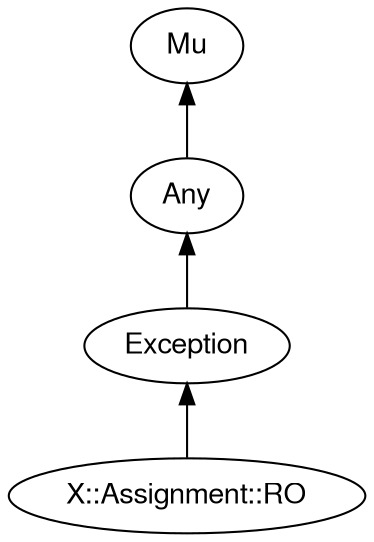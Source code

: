 digraph "perl6-type-graph" {
    rankdir=BT;
    splines=polyline;
    overlap=false; 
    // Types
    "X::Assignment::RO" [color="#000000", fontcolor="#000000", href="/type/X::Assignment::RO", fontname="FreeSans"];
    "Mu" [color="#000000", fontcolor="#000000", href="/type/Mu", fontname="FreeSans"];
    "Any" [color="#000000", fontcolor="#000000", href="/type/Any", fontname="FreeSans"];
    "Exception" [color="#000000", fontcolor="#000000", href="/type/Exception", fontname="FreeSans"];

    // Superclasses
    "X::Assignment::RO" -> "Exception" [color="#000000"];
    "Any" -> "Mu" [color="#000000"];
    "Exception" -> "Any" [color="#000000"];

    // Roles
}
